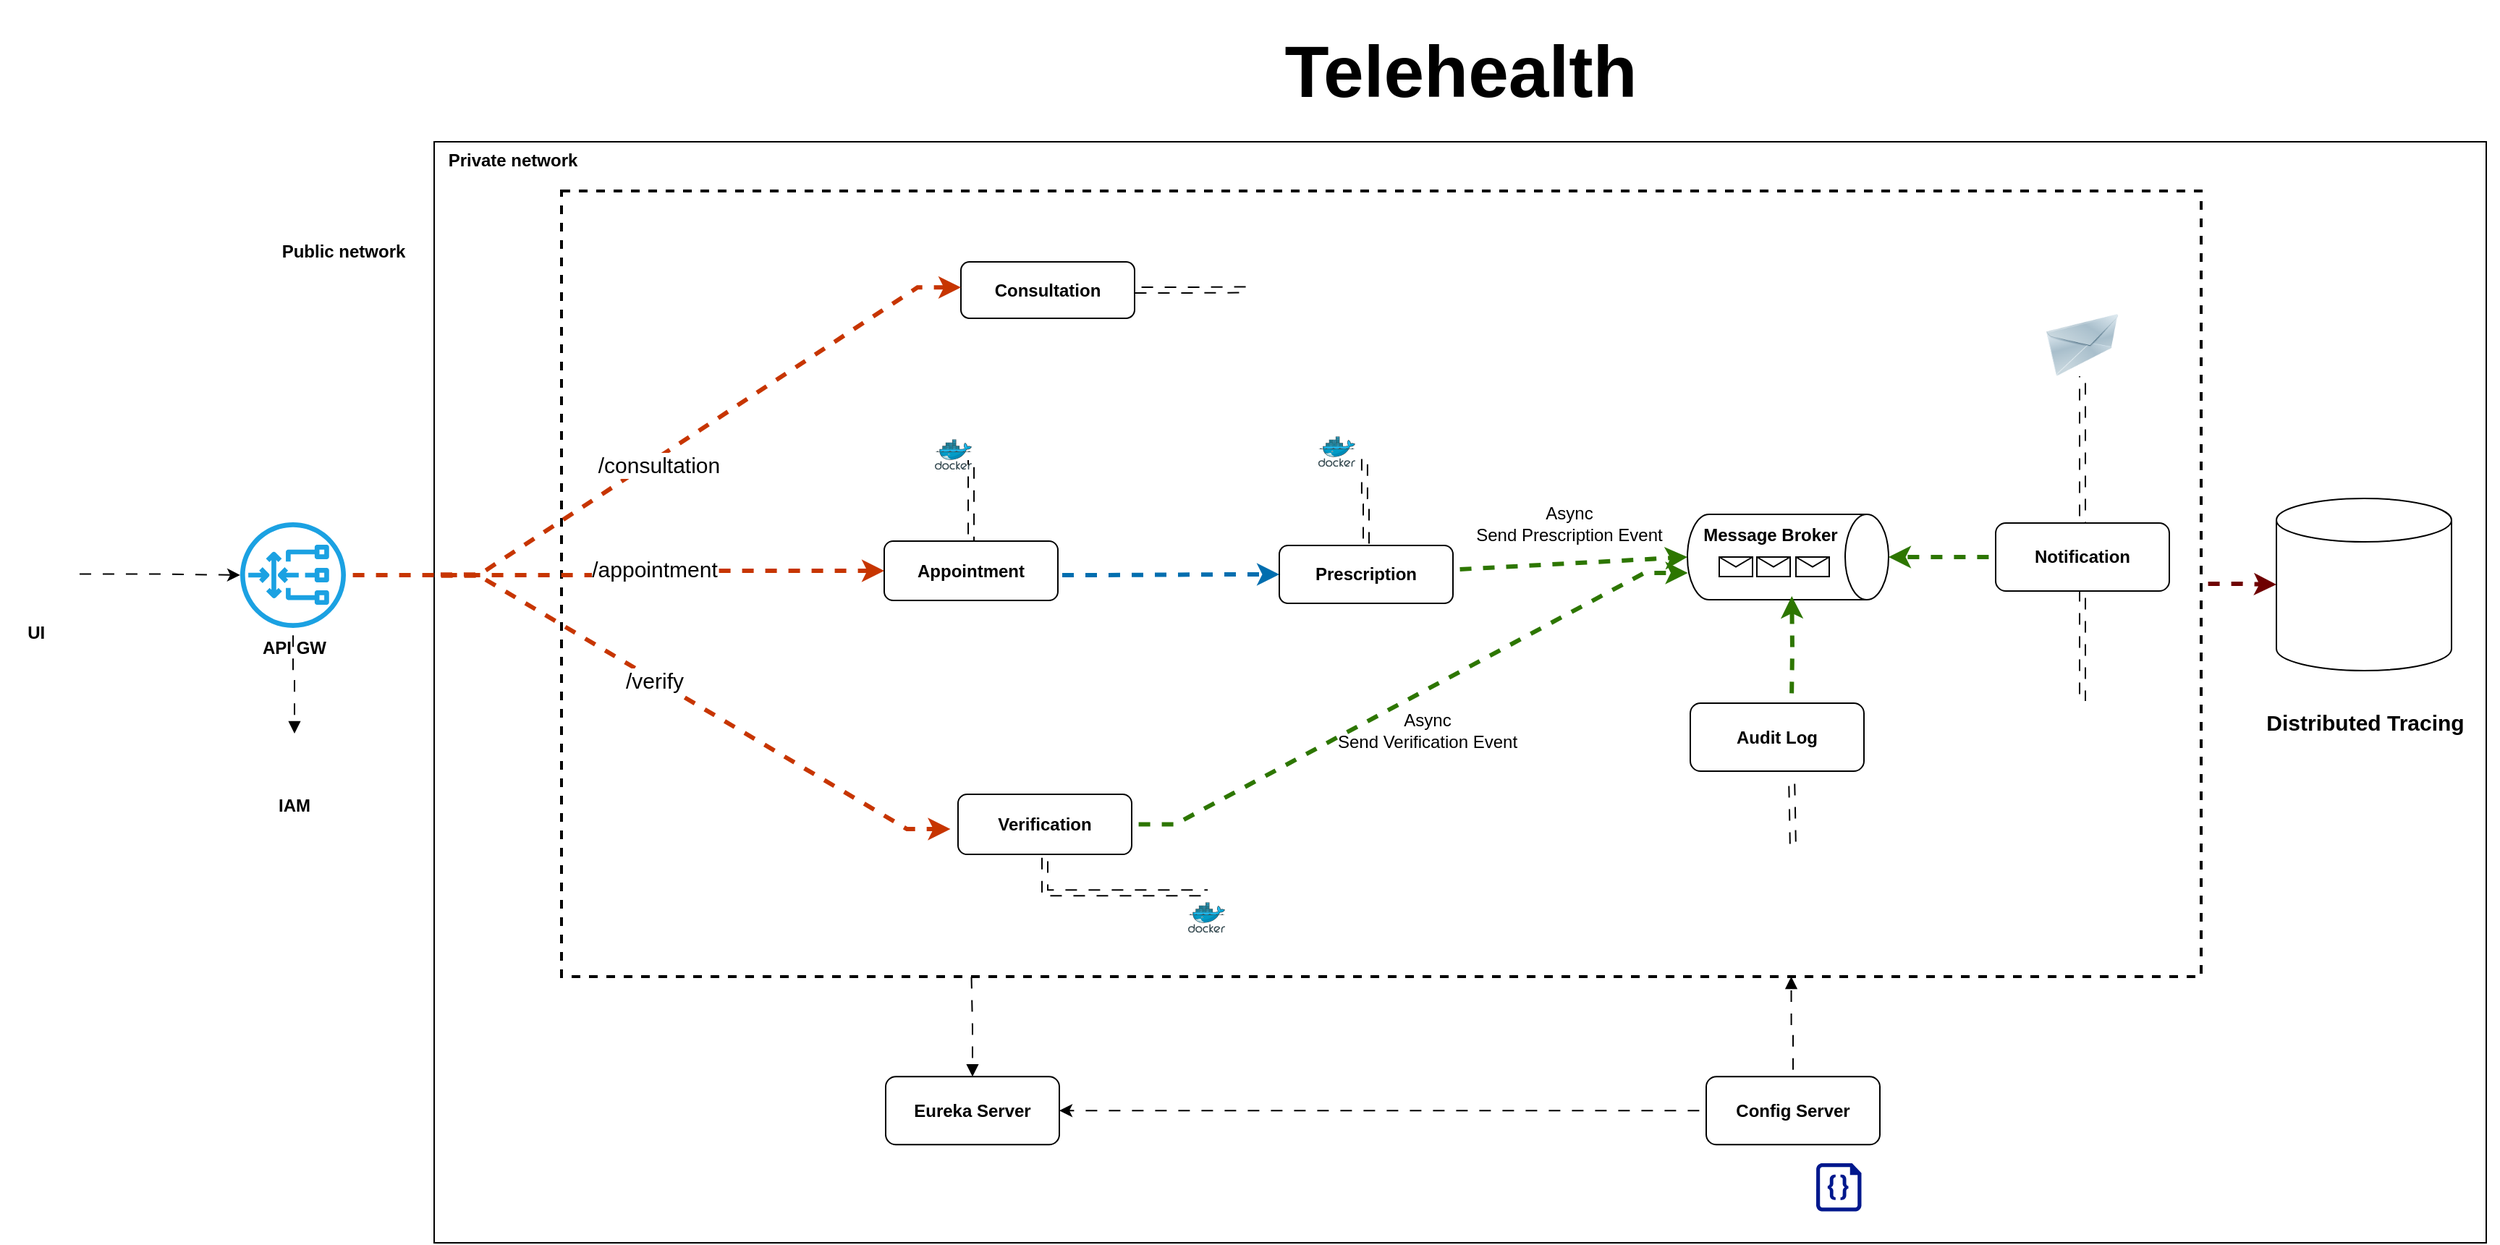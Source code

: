 <mxfile version="20.5.3" type="embed" pages="3"><diagram id="VbmSNMpitOyS2P8errUJ" name="global-architecture"><mxGraphModel dx="2120" dy="1368" grid="0" gridSize="10" guides="0" tooltips="1" connect="0" arrows="0" fold="1" page="0" pageScale="1" pageWidth="1169" pageHeight="827" math="0" shadow="0"><root><mxCell id="0"/><mxCell id="1" parent="0"/><mxCell id="xCOBlcEBNlZvq0qhSWPW-67" value="" style="rounded=0;whiteSpace=wrap;html=1;" parent="1" vertex="1"><mxGeometry x="175" y="57" width="1418" height="761" as="geometry"/></mxCell><mxCell id="xCOBlcEBNlZvq0qhSWPW-52" value="" style="shape=cylinder3;whiteSpace=wrap;html=1;boundedLbl=1;backgroundOutline=1;size=15;" parent="1" vertex="1"><mxGeometry x="1448" y="303.5" width="121" height="119" as="geometry"/></mxCell><mxCell id="O6HLDK9tNG4gK17g9pfa-21" value="" style="rounded=0;whiteSpace=wrap;html=1;sketch=0;fillColor=none;dashed=1;strokeWidth=2;" parent="1" vertex="1"><mxGeometry x="263" y="91" width="1133" height="543" as="geometry"/></mxCell><mxCell id="O6HLDK9tNG4gK17g9pfa-33" value="" style="image;html=1;image=img/lib/clip_art/networking/Email_128x128.png;sketch=0;fontSize=15;fillColor=none;" parent="1" vertex="1"><mxGeometry x="1288" y="176" width="52" height="43" as="geometry"/></mxCell><mxCell id="8Op4M2FmP5w4KHeaY0xA-4" style="edgeStyle=orthogonalEdgeStyle;rounded=0;orthogonalLoop=1;jettySize=auto;html=1;strokeWidth=3;fillColor=#fa6800;strokeColor=#C73500;flowAnimation=1;entryX=0;entryY=0.5;entryDx=0;entryDy=0;" parent="1" source="O6HLDK9tNG4gK17g9pfa-103" target="xCOBlcEBNlZvq0qhSWPW-12" edge="1"><mxGeometry relative="1" as="geometry"><mxPoint x="403" y="351" as="targetPoint"/></mxGeometry></mxCell><mxCell id="8Op4M2FmP5w4KHeaY0xA-5" value="/appointment" style="edgeLabel;html=1;align=center;verticalAlign=middle;resizable=0;points=[];fontSize=15;" parent="8Op4M2FmP5w4KHeaY0xA-4" vertex="1" connectable="0"><mxGeometry x="0.286" y="1" relative="1" as="geometry"><mxPoint x="-25" y="-1" as="offset"/></mxGeometry></mxCell><mxCell id="Sr1AToIsDmf1QCaqVxD8-1" value="" style="shape=image;verticalLabelPosition=bottom;labelBackgroundColor=default;verticalAlign=top;aspect=fixed;imageAspect=0;image=https://www.opc-router.de/wp-content/uploads/2021/03/mongodb_thumbnail.png;" parent="1" vertex="1"><mxGeometry x="1286.12" y="443.5" width="55.76" height="75" as="geometry"/></mxCell><mxCell id="8Op4M2FmP5w4KHeaY0xA-1" value="" style="shape=image;verticalLabelPosition=bottom;labelBackgroundColor=default;verticalAlign=top;aspect=fixed;imageAspect=0;image=https://avatars.githubusercontent.com/u/11860887?s=280&amp;v=4;" parent="1" vertex="1"><mxGeometry x="1477" y="345.5" width="63" height="63" as="geometry"/></mxCell><mxCell id="xCOBlcEBNlZvq0qhSWPW-14" value="" style="shape=image;verticalLabelPosition=bottom;labelBackgroundColor=default;verticalAlign=top;aspect=fixed;imageAspect=0;image=https://static-00.iconduck.com/assets.00/kafka-icon-2048x935-cvu4503l.png;imageBorder=none;perimeterSpacing=0;" parent="1" vertex="1"><mxGeometry x="1054" y="274" width="77.75" height="35.5" as="geometry"/></mxCell><mxCell id="xCOBlcEBNlZvq0qhSWPW-15" value="&lt;b&gt;Message Broker&lt;/b&gt;" style="shape=cylinder3;whiteSpace=wrap;html=1;boundedLbl=1;backgroundOutline=1;size=15;rotation=90;horizontal=0;verticalAlign=top;" parent="1" vertex="1"><mxGeometry x="1081" y="274.5" width="59" height="139" as="geometry"/></mxCell><mxCell id="xCOBlcEBNlZvq0qhSWPW-25" style="edgeStyle=entityRelationEdgeStyle;rounded=0;orthogonalLoop=1;jettySize=auto;html=1;entryX=0.686;entryY=0.998;entryDx=0;entryDy=0;entryPerimeter=0;fillColor=#60a917;strokeColor=#2D7600;strokeWidth=3;flowAnimation=1;" parent="1" source="xCOBlcEBNlZvq0qhSWPW-19" target="xCOBlcEBNlZvq0qhSWPW-15" edge="1"><mxGeometry relative="1" as="geometry"><Array as="points"><mxPoint x="925" y="534"/><mxPoint x="912" y="510"/><mxPoint x="937" y="533"/></Array></mxGeometry></mxCell><mxCell id="xCOBlcEBNlZvq0qhSWPW-28" style="edgeStyle=entityRelationEdgeStyle;rounded=0;orthogonalLoop=1;jettySize=auto;html=1;entryX=0;entryY=0.5;entryDx=0;entryDy=0;exitX=0.985;exitY=0.573;exitDx=0;exitDy=0;fillColor=#1ba1e2;strokeColor=#006EAF;strokeWidth=3;flowAnimation=1;exitPerimeter=0;" parent="1" source="xCOBlcEBNlZvq0qhSWPW-12" target="xCOBlcEBNlZvq0qhSWPW-9" edge="1"><mxGeometry relative="1" as="geometry"/></mxCell><mxCell id="xCOBlcEBNlZvq0qhSWPW-30" style="rounded=0;orthogonalLoop=1;jettySize=auto;html=1;entryX=0.5;entryY=1;entryDx=0;entryDy=0;entryPerimeter=0;fillColor=#60a917;strokeColor=#2D7600;strokeWidth=3;flowAnimation=1;" parent="1" source="xCOBlcEBNlZvq0qhSWPW-9" target="xCOBlcEBNlZvq0qhSWPW-15" edge="1"><mxGeometry relative="1" as="geometry"/></mxCell><mxCell id="xCOBlcEBNlZvq0qhSWPW-35" style="edgeStyle=orthogonalEdgeStyle;rounded=0;orthogonalLoop=1;jettySize=auto;html=1;entryX=0.5;entryY=0;entryDx=0;entryDy=0;entryPerimeter=0;fillColor=#60a917;strokeColor=#2D7600;strokeWidth=3;flowAnimation=1;" parent="1" source="xCOBlcEBNlZvq0qhSWPW-33" target="xCOBlcEBNlZvq0qhSWPW-15" edge="1"><mxGeometry relative="1" as="geometry"/></mxCell><mxCell id="O6HLDK9tNG4gK17g9pfa-22" value="" style="shape=image;verticalLabelPosition=bottom;labelBackgroundColor=default;verticalAlign=top;aspect=fixed;imageAspect=0;image=https://cdn-icons-png.flaticon.com/512/25/25231.png;" parent="1" vertex="1"><mxGeometry x="1086.76" y="765.25" width="29" height="29" as="geometry"/></mxCell><mxCell id="O6HLDK9tNG4gK17g9pfa-23" value="" style="sketch=0;aspect=fixed;pointerEvents=1;shadow=0;dashed=0;html=1;strokeColor=none;labelPosition=center;verticalLabelPosition=bottom;verticalAlign=top;align=center;fillColor=#00188D;shape=mxgraph.azure.code_file" parent="1" vertex="1"><mxGeometry x="1129.98" y="763" width="31.26" height="33.25" as="geometry"/></mxCell><mxCell id="xCOBlcEBNlZvq0qhSWPW-46" value="" style="group" parent="1" vertex="1" connectable="0"><mxGeometry x="785.94" y="224" width="50.12" height="57.649" as="geometry"/></mxCell><mxCell id="xCOBlcEBNlZvq0qhSWPW-47" value="" style="shape=image;verticalLabelPosition=bottom;labelBackgroundColor=default;verticalAlign=top;aspect=fixed;imageAspect=0;image=https://upload.wikimedia.org/wikipedia/commons/thumb/b/ba/Database-postgres.svg/1448px-Database-postgres.svg.png;container=0;" parent="xCOBlcEBNlZvq0qhSWPW-46" vertex="1"><mxGeometry x="13.997" width="36.123" height="51.041" as="geometry"/></mxCell><mxCell id="xCOBlcEBNlZvq0qhSWPW-48" value="" style="sketch=0;aspect=fixed;html=1;points=[];align=center;image;fontSize=12;image=img/lib/mscae/Docker.svg;fillColor=none;container=0;" parent="xCOBlcEBNlZvq0qhSWPW-46" vertex="1"><mxGeometry y="36.68" width="25.572" height="20.969" as="geometry"/></mxCell><mxCell id="xCOBlcEBNlZvq0qhSWPW-49" value="" style="group" parent="1" vertex="1" connectable="0"><mxGeometry x="521" y="226" width="50.12" height="57.649" as="geometry"/></mxCell><mxCell id="xCOBlcEBNlZvq0qhSWPW-50" value="" style="shape=image;verticalLabelPosition=bottom;labelBackgroundColor=default;verticalAlign=top;aspect=fixed;imageAspect=0;image=https://upload.wikimedia.org/wikipedia/commons/thumb/b/ba/Database-postgres.svg/1448px-Database-postgres.svg.png;container=0;" parent="xCOBlcEBNlZvq0qhSWPW-49" vertex="1"><mxGeometry x="15.997" width="36.123" height="51.041" as="geometry"/></mxCell><mxCell id="xCOBlcEBNlZvq0qhSWPW-51" value="" style="sketch=0;aspect=fixed;html=1;points=[];align=center;image;fontSize=12;image=img/lib/mscae/Docker.svg;fillColor=none;container=0;" parent="xCOBlcEBNlZvq0qhSWPW-49" vertex="1"><mxGeometry y="36.68" width="25.572" height="20.969" as="geometry"/></mxCell><mxCell id="xCOBlcEBNlZvq0qhSWPW-53" style="edgeStyle=orthogonalEdgeStyle;rounded=0;orthogonalLoop=1;jettySize=auto;html=1;shape=link;flowAnimation=1;" parent="1" source="xCOBlcEBNlZvq0qhSWPW-1" edge="1"><mxGeometry relative="1" as="geometry"><mxPoint x="735.997" y="159.24" as="targetPoint"/></mxGeometry></mxCell><mxCell id="xCOBlcEBNlZvq0qhSWPW-54" style="edgeStyle=orthogonalEdgeStyle;rounded=0;orthogonalLoop=1;jettySize=auto;html=1;shape=link;flowAnimation=1;" parent="1" source="xCOBlcEBNlZvq0qhSWPW-9" target="xCOBlcEBNlZvq0qhSWPW-47" edge="1"><mxGeometry relative="1" as="geometry"/></mxCell><mxCell id="xCOBlcEBNlZvq0qhSWPW-55" value="" style="group" parent="1" vertex="1" connectable="0"><mxGeometry x="696" y="546" width="50.12" height="57.649" as="geometry"/></mxCell><mxCell id="xCOBlcEBNlZvq0qhSWPW-56" value="" style="shape=image;verticalLabelPosition=bottom;labelBackgroundColor=default;verticalAlign=top;aspect=fixed;imageAspect=0;image=https://upload.wikimedia.org/wikipedia/commons/thumb/b/ba/Database-postgres.svg/1448px-Database-postgres.svg.png;container=0;" parent="xCOBlcEBNlZvq0qhSWPW-55" vertex="1"><mxGeometry x="13.997" width="36.123" height="51.041" as="geometry"/></mxCell><mxCell id="xCOBlcEBNlZvq0qhSWPW-57" value="" style="sketch=0;aspect=fixed;html=1;points=[];align=center;image;fontSize=12;image=img/lib/mscae/Docker.svg;fillColor=none;container=0;" parent="xCOBlcEBNlZvq0qhSWPW-55" vertex="1"><mxGeometry y="36.68" width="25.572" height="20.969" as="geometry"/></mxCell><mxCell id="xCOBlcEBNlZvq0qhSWPW-58" style="edgeStyle=orthogonalEdgeStyle;rounded=0;orthogonalLoop=1;jettySize=auto;html=1;exitX=0.5;exitY=1;exitDx=0;exitDy=0;shape=link;flowAnimation=1;entryX=-0.013;entryY=0.589;entryDx=0;entryDy=0;entryPerimeter=0;" parent="1" source="xCOBlcEBNlZvq0qhSWPW-19" target="xCOBlcEBNlZvq0qhSWPW-56" edge="1"><mxGeometry relative="1" as="geometry"><mxPoint x="557" y="594" as="targetPoint"/></mxGeometry></mxCell><mxCell id="xCOBlcEBNlZvq0qhSWPW-59" style="edgeStyle=orthogonalEdgeStyle;rounded=0;orthogonalLoop=1;jettySize=auto;html=1;entryX=0.25;entryY=1;entryDx=0;entryDy=0;shape=link;flowAnimation=1;" parent="1" source="xCOBlcEBNlZvq0qhSWPW-12" target="xCOBlcEBNlZvq0qhSWPW-50" edge="1"><mxGeometry relative="1" as="geometry"/></mxCell><mxCell id="xCOBlcEBNlZvq0qhSWPW-60" style="edgeStyle=orthogonalEdgeStyle;rounded=0;orthogonalLoop=1;jettySize=auto;html=1;entryX=0.5;entryY=1;entryDx=0;entryDy=0;shape=link;flowAnimation=1;" parent="1" source="xCOBlcEBNlZvq0qhSWPW-33" target="O6HLDK9tNG4gK17g9pfa-33" edge="1"><mxGeometry relative="1" as="geometry"/></mxCell><mxCell id="xCOBlcEBNlZvq0qhSWPW-61" style="edgeStyle=orthogonalEdgeStyle;rounded=0;orthogonalLoop=1;jettySize=auto;html=1;entryX=0;entryY=0.5;entryDx=0;entryDy=0;entryPerimeter=0;strokeWidth=3;fillColor=#a20025;strokeColor=#6F0000;flowAnimation=1;" parent="1" source="O6HLDK9tNG4gK17g9pfa-21" target="xCOBlcEBNlZvq0qhSWPW-52" edge="1"><mxGeometry relative="1" as="geometry"/></mxCell><mxCell id="xCOBlcEBNlZvq0qhSWPW-62" value="Distributed Tracing" style="text;html=1;align=center;verticalAlign=middle;resizable=0;points=[];autosize=1;strokeColor=none;fillColor=none;fontStyle=1;fontSize=15;" parent="1" vertex="1"><mxGeometry x="1431" y="443" width="155" height="30" as="geometry"/></mxCell><mxCell id="O6HLDK9tNG4gK17g9pfa-103" value="&lt;b&gt;API GW&lt;/b&gt;" style="sketch=0;outlineConnect=0;dashed=0;verticalLabelPosition=bottom;verticalAlign=top;align=center;html=1;fontSize=12;fontStyle=0;aspect=fixed;pointerEvents=1;shape=mxgraph.aws4.gateway_load_balancer;labelBackgroundColor=none;labelBorderColor=none;fillColor=#1ba1e2;strokeColor=default;" parent="1" vertex="1"><mxGeometry x="41" y="320" width="73" height="73" as="geometry"/></mxCell><mxCell id="xCOBlcEBNlZvq0qhSWPW-64" style="edgeStyle=orthogonalEdgeStyle;rounded=0;orthogonalLoop=1;jettySize=auto;html=1;entryX=0.5;entryY=0;entryDx=0;entryDy=0;shape=link;flowAnimation=1;" parent="1" source="xCOBlcEBNlZvq0qhSWPW-33" target="Sr1AToIsDmf1QCaqVxD8-1" edge="1"><mxGeometry relative="1" as="geometry"/></mxCell><mxCell id="xCOBlcEBNlZvq0qhSWPW-65" value="Async&lt;br&gt;Send Verification Event" style="text;html=1;align=center;verticalAlign=middle;resizable=0;points=[];autosize=1;strokeColor=none;fillColor=none;" parent="1" vertex="1"><mxGeometry x="789.94" y="443.5" width="142" height="41" as="geometry"/></mxCell><mxCell id="xCOBlcEBNlZvq0qhSWPW-66" value="Async&lt;br&gt;Send Prescription Event" style="text;html=1;align=center;verticalAlign=middle;resizable=0;points=[];autosize=1;strokeColor=none;fillColor=none;" parent="1" vertex="1"><mxGeometry x="885" y="300" width="147" height="41" as="geometry"/></mxCell><mxCell id="xCOBlcEBNlZvq0qhSWPW-68" value="Public network" style="text;html=1;align=center;verticalAlign=middle;resizable=0;points=[];autosize=1;strokeColor=none;fillColor=none;fontStyle=1" parent="1" vertex="1"><mxGeometry x="60" y="120" width="103" height="26" as="geometry"/></mxCell><mxCell id="xCOBlcEBNlZvq0qhSWPW-69" value="Private network" style="text;html=1;align=center;verticalAlign=middle;resizable=0;points=[];autosize=1;strokeColor=none;fillColor=none;fontStyle=1" parent="1" vertex="1"><mxGeometry x="175" y="57" width="107" height="26" as="geometry"/></mxCell><mxCell id="xCOBlcEBNlZvq0qhSWPW-70" style="edgeStyle=orthogonalEdgeStyle;rounded=0;orthogonalLoop=1;jettySize=auto;html=1;entryX=0.75;entryY=1;entryDx=0;entryDy=0;flowAnimation=1;startArrow=none;startFill=0;endArrow=block;endFill=1;" parent="1" source="xCOBlcEBNlZvq0qhSWPW-37" target="O6HLDK9tNG4gK17g9pfa-21" edge="1"><mxGeometry relative="1" as="geometry"/></mxCell><mxCell id="xCOBlcEBNlZvq0qhSWPW-71" style="edgeStyle=orthogonalEdgeStyle;rounded=0;orthogonalLoop=1;jettySize=auto;html=1;entryX=0.25;entryY=1;entryDx=0;entryDy=0;flowAnimation=1;startArrow=block;startFill=1;endArrow=none;endFill=0;" parent="1" source="xCOBlcEBNlZvq0qhSWPW-40" target="O6HLDK9tNG4gK17g9pfa-21" edge="1"><mxGeometry relative="1" as="geometry"/></mxCell><mxCell id="rKu08YaNow4kpiejSnou-1" value="" style="shape=message;html=1;html=1;outlineConnect=0;labelPosition=center;verticalLabelPosition=bottom;align=center;verticalAlign=top;container=0;" parent="1" vertex="1"><mxGeometry x="1063" y="344" width="23" height="13.5" as="geometry"/></mxCell><mxCell id="rKu08YaNow4kpiejSnou-2" value="" style="shape=message;html=1;html=1;outlineConnect=0;labelPosition=center;verticalLabelPosition=bottom;align=center;verticalAlign=top;container=0;" parent="1" vertex="1"><mxGeometry x="1089" y="344" width="23" height="13.5" as="geometry"/></mxCell><mxCell id="rKu08YaNow4kpiejSnou-3" value="" style="shape=message;html=1;html=1;outlineConnect=0;labelPosition=center;verticalLabelPosition=bottom;align=center;verticalAlign=top;container=0;" parent="1" vertex="1"><mxGeometry x="1116" y="344" width="23" height="13.5" as="geometry"/></mxCell><mxCell id="rKu08YaNow4kpiejSnou-4" style="edgeStyle=orthogonalEdgeStyle;rounded=0;orthogonalLoop=1;jettySize=auto;html=1;flowAnimation=1;" parent="1" source="xCOBlcEBNlZvq0qhSWPW-37" target="xCOBlcEBNlZvq0qhSWPW-40" edge="1"><mxGeometry relative="1" as="geometry"/></mxCell><mxCell id="rKu08YaNow4kpiejSnou-6" style="edgeStyle=orthogonalEdgeStyle;rounded=0;orthogonalLoop=1;jettySize=auto;html=1;flowAnimation=1;" parent="1" source="rKu08YaNow4kpiejSnou-5" target="O6HLDK9tNG4gK17g9pfa-103" edge="1"><mxGeometry relative="1" as="geometry"/></mxCell><mxCell id="rKu08YaNow4kpiejSnou-5" value="UI" style="shape=image;verticalLabelPosition=bottom;labelBackgroundColor=default;verticalAlign=top;aspect=fixed;imageAspect=0;image=https://upload.wikimedia.org/wikipedia/commons/thumb/c/cf/Angular_full_color_logo.svg/800px-Angular_full_color_logo.svg.png;clipPath=inset(11.67% 12.33% 7.67% 12%);fontStyle=1" parent="1" vertex="1"><mxGeometry x="-125" y="329" width="50.18" height="53.5" as="geometry"/></mxCell><mxCell id="vR1Pq6dqCtEIYChafSH1-1" value="" style="shape=image;verticalLabelPosition=bottom;labelBackgroundColor=default;verticalAlign=top;aspect=fixed;imageAspect=0;image=https://www.opc-router.de/wp-content/uploads/2021/03/mongodb_thumbnail.png;" parent="1" vertex="1"><mxGeometry x="730.18" y="128" width="55.76" height="75" as="geometry"/></mxCell><mxCell id="vbnjpDnbafTEZDlO4RGQ-1" value="Telehealth" style="text;html=1;strokeColor=none;fillColor=none;align=center;verticalAlign=middle;whiteSpace=wrap;rounded=0;fontSize=50;fontStyle=1" parent="1" vertex="1"><mxGeometry x="166.5" y="-41" width="1435" height="98" as="geometry"/></mxCell><mxCell id="xCOBlcEBNlZvq0qhSWPW-1" value="&lt;b&gt;Consultation&lt;/b&gt;" style="rounded=1;whiteSpace=wrap;html=1;" parent="1" vertex="1"><mxGeometry x="539" y="140" width="120" height="39" as="geometry"/></mxCell><mxCell id="xCOBlcEBNlZvq0qhSWPW-2" value="" style="shape=image;verticalLabelPosition=bottom;labelBackgroundColor=default;verticalAlign=top;aspect=fixed;imageAspect=0;image=https://images.ctfassets.net/gt6dp23g0g38/5DqlQtFKecFlkqQ8YGDT2p/aa945b648f44dd872e9a1b89f7d203ef/springboot.png;" parent="1" vertex="1"><mxGeometry x="543" y="142.6" width="19.539" height="17.55" as="geometry"/></mxCell><mxCell id="xCOBlcEBNlZvq0qhSWPW-12" value="&lt;b&gt;Appointment&lt;/b&gt;" style="rounded=1;whiteSpace=wrap;html=1;" parent="1" vertex="1"><mxGeometry x="486" y="333" width="120" height="41" as="geometry"/></mxCell><mxCell id="xCOBlcEBNlZvq0qhSWPW-13" value="" style="shape=image;verticalLabelPosition=bottom;labelBackgroundColor=default;verticalAlign=top;aspect=fixed;imageAspect=0;image=https://images.ctfassets.net/gt6dp23g0g38/5DqlQtFKecFlkqQ8YGDT2p/aa945b648f44dd872e9a1b89f7d203ef/springboot.png;" parent="1" vertex="1"><mxGeometry x="487" y="333.233" width="20.541" height="18.45" as="geometry"/></mxCell><mxCell id="xCOBlcEBNlZvq0qhSWPW-9" value="&lt;b&gt;Prescription&lt;/b&gt;" style="rounded=1;whiteSpace=wrap;html=1;" parent="1" vertex="1"><mxGeometry x="759" y="336" width="120" height="40" as="geometry"/></mxCell><mxCell id="xCOBlcEBNlZvq0qhSWPW-10" value="" style="shape=image;verticalLabelPosition=bottom;labelBackgroundColor=default;verticalAlign=top;aspect=fixed;imageAspect=0;image=https://images.ctfassets.net/gt6dp23g0g38/5DqlQtFKecFlkqQ8YGDT2p/aa945b648f44dd872e9a1b89f7d203ef/springboot.png;" parent="1" vertex="1"><mxGeometry x="762" y="326.667" width="20.04" height="18.0" as="geometry"/></mxCell><mxCell id="xCOBlcEBNlZvq0qhSWPW-19" value="&lt;b&gt;Verification&lt;/b&gt;" style="rounded=1;whiteSpace=wrap;html=1;" parent="1" vertex="1"><mxGeometry x="537" y="508" width="120" height="41.5" as="geometry"/></mxCell><mxCell id="xCOBlcEBNlZvq0qhSWPW-20" value="" style="shape=image;verticalLabelPosition=bottom;labelBackgroundColor=default;verticalAlign=top;aspect=fixed;imageAspect=0;image=https://images.ctfassets.net/gt6dp23g0g38/5DqlQtFKecFlkqQ8YGDT2p/aa945b648f44dd872e9a1b89f7d203ef/springboot.png;" parent="1" vertex="1"><mxGeometry x="541" y="510.767" width="20.791" height="18.675" as="geometry"/></mxCell><mxCell id="xCOBlcEBNlZvq0qhSWPW-33" value="&lt;b&gt;Notification&lt;/b&gt;" style="rounded=1;whiteSpace=wrap;html=1;" parent="1" vertex="1"><mxGeometry x="1254" y="320.5" width="120" height="47" as="geometry"/></mxCell><mxCell id="xCOBlcEBNlZvq0qhSWPW-34" value="" style="shape=image;verticalLabelPosition=bottom;labelBackgroundColor=default;verticalAlign=top;aspect=fixed;imageAspect=0;image=https://images.ctfassets.net/gt6dp23g0g38/5DqlQtFKecFlkqQ8YGDT2p/aa945b648f44dd872e9a1b89f7d203ef/springboot.png;" parent="1" vertex="1"><mxGeometry x="1258" y="323.633" width="23.547" height="21.15" as="geometry"/></mxCell><mxCell id="xCOBlcEBNlZvq0qhSWPW-40" value="&lt;b&gt;Eureka Server&lt;/b&gt;" style="rounded=1;whiteSpace=wrap;html=1;" parent="1" vertex="1"><mxGeometry x="487" y="703.13" width="120" height="47" as="geometry"/></mxCell><mxCell id="xCOBlcEBNlZvq0qhSWPW-41" value="" style="shape=image;verticalLabelPosition=bottom;labelBackgroundColor=default;verticalAlign=top;aspect=fixed;imageAspect=0;image=https://images.ctfassets.net/gt6dp23g0g38/5DqlQtFKecFlkqQ8YGDT2p/aa945b648f44dd872e9a1b89f7d203ef/springboot.png;" parent="1" vertex="1"><mxGeometry x="491" y="706.263" width="23.547" height="21.15" as="geometry"/></mxCell><mxCell id="xCOBlcEBNlZvq0qhSWPW-37" value="&lt;b&gt;Config Server&lt;/b&gt;" style="rounded=1;whiteSpace=wrap;html=1;" parent="1" vertex="1"><mxGeometry x="1054" y="703.13" width="120" height="47" as="geometry"/></mxCell><mxCell id="xCOBlcEBNlZvq0qhSWPW-38" value="" style="shape=image;verticalLabelPosition=bottom;labelBackgroundColor=default;verticalAlign=top;aspect=fixed;imageAspect=0;image=https://images.ctfassets.net/gt6dp23g0g38/5DqlQtFKecFlkqQ8YGDT2p/aa945b648f44dd872e9a1b89f7d203ef/springboot.png;" parent="1" vertex="1"><mxGeometry x="1058" y="706.263" width="23.547" height="21.15" as="geometry"/></mxCell><mxCell id="LL5ztPHHVFaFlGENTuO--1" value="&lt;b&gt;Audit Log&lt;/b&gt;" style="rounded=1;whiteSpace=wrap;html=1;" parent="1" vertex="1"><mxGeometry x="1043" y="445" width="120" height="47" as="geometry"/></mxCell><mxCell id="LL5ztPHHVFaFlGENTuO--2" value="" style="shape=image;verticalLabelPosition=bottom;labelBackgroundColor=default;verticalAlign=top;aspect=fixed;imageAspect=0;image=https://images.ctfassets.net/gt6dp23g0g38/5DqlQtFKecFlkqQ8YGDT2p/aa945b648f44dd872e9a1b89f7d203ef/springboot.png;" parent="1" vertex="1"><mxGeometry x="1047" y="448.003" width="23.547" height="21.15" as="geometry"/></mxCell><mxCell id="LL5ztPHHVFaFlGENTuO--5" style="edgeStyle=orthogonalEdgeStyle;rounded=0;orthogonalLoop=1;jettySize=auto;html=1;entryX=0.958;entryY=0.481;entryDx=0;entryDy=0;entryPerimeter=0;fillColor=#60a917;strokeColor=#2D7600;strokeWidth=3;flowAnimation=1;" parent="1" target="xCOBlcEBNlZvq0qhSWPW-15" edge="1"><mxGeometry relative="1" as="geometry"><mxPoint x="1113" y="443" as="sourcePoint"/><mxPoint x="1109" y="417" as="targetPoint"/></mxGeometry></mxCell><mxCell id="LL5ztPHHVFaFlGENTuO--6" style="edgeStyle=orthogonalEdgeStyle;rounded=0;orthogonalLoop=1;jettySize=auto;html=1;entryX=0.502;entryY=0.107;entryDx=0;entryDy=0;shape=link;flowAnimation=1;entryPerimeter=0;" parent="1" target="LL5ztPHHVFaFlGENTuO--7" edge="1"><mxGeometry relative="1" as="geometry"><mxPoint x="1113" y="496" as="sourcePoint"/><mxPoint x="1113" y="573" as="targetPoint"/></mxGeometry></mxCell><mxCell id="LL5ztPHHVFaFlGENTuO--7" value="" style="shape=image;verticalLabelPosition=bottom;labelBackgroundColor=default;verticalAlign=top;aspect=fixed;imageAspect=0;image=https://www.opc-router.de/wp-content/uploads/2021/03/mongodb_thumbnail.png;" parent="1" vertex="1"><mxGeometry x="1086" y="539" width="55.76" height="75" as="geometry"/></mxCell><mxCell id="LL5ztPHHVFaFlGENTuO--11" value="IAM" style="shape=image;verticalLabelPosition=bottom;labelBackgroundColor=default;verticalAlign=top;aspect=fixed;imageAspect=0;image=https://blog.desdelinux.net/wp-content/uploads/2019/08/KeyCloak-1.png;fontStyle=1" parent="1" vertex="1"><mxGeometry x="16" y="466" width="125.03" height="36" as="geometry"/></mxCell><mxCell id="LL5ztPHHVFaFlGENTuO--12" style="edgeStyle=entityRelationEdgeStyle;rounded=0;orthogonalLoop=1;jettySize=auto;html=1;strokeWidth=3;fillColor=#fa6800;strokeColor=#C73500;flowAnimation=1;entryX=0.006;entryY=0.602;entryDx=0;entryDy=0;entryPerimeter=0;exitX=0.004;exitY=0.404;exitDx=0;exitDy=0;exitPerimeter=0;" parent="1" edge="1"><mxGeometry relative="1" as="geometry"><mxPoint x="531.72" y="531.983" as="targetPoint"/><mxPoint x="174.672" y="356.172" as="sourcePoint"/></mxGeometry></mxCell><mxCell id="LL5ztPHHVFaFlGENTuO--13" value="/verify" style="edgeLabel;html=1;align=center;verticalAlign=middle;resizable=0;points=[];fontSize=15;" parent="LL5ztPHHVFaFlGENTuO--12" vertex="1" connectable="0"><mxGeometry x="0.286" y="1" relative="1" as="geometry"><mxPoint x="-77" y="-44" as="offset"/></mxGeometry></mxCell><mxCell id="LL5ztPHHVFaFlGENTuO--15" style="edgeStyle=entityRelationEdgeStyle;rounded=0;orthogonalLoop=1;jettySize=auto;html=1;strokeWidth=3;fillColor=#fa6800;strokeColor=#C73500;flowAnimation=1;entryX=0;entryY=0.607;entryDx=0;entryDy=0;entryPerimeter=0;exitX=0;exitY=0.402;exitDx=0;exitDy=0;exitPerimeter=0;" parent="1" edge="1"><mxGeometry relative="1" as="geometry"><mxPoint x="539" y="157.673" as="targetPoint"/><mxPoint x="175" y="356.922" as="sourcePoint"/></mxGeometry></mxCell><mxCell id="LL5ztPHHVFaFlGENTuO--18" value="/consultation" style="edgeLabel;html=1;align=center;verticalAlign=middle;resizable=0;points=[];fontSize=15;" parent="1" vertex="1" connectable="0"><mxGeometry x="329.997" y="280.0" as="geometry"/></mxCell><mxCell id="LL5ztPHHVFaFlGENTuO--19" style="edgeStyle=orthogonalEdgeStyle;rounded=0;orthogonalLoop=1;jettySize=auto;html=1;flowAnimation=1;startArrow=block;startFill=1;endArrow=none;endFill=0;" parent="1" source="LL5ztPHHVFaFlGENTuO--11" target="O6HLDK9tNG4gK17g9pfa-103" edge="1"><mxGeometry relative="1" as="geometry"><mxPoint x="81" y="464" as="sourcePoint"/><mxPoint x="80" y="395" as="targetPoint"/></mxGeometry></mxCell></root></mxGraphModel></diagram><diagram name="domain-class-diagram" id="mql5I4AHV_EOIbO-FXmZ"><mxGraphModel dx="3093" dy="2091" grid="0" gridSize="10" guides="0" tooltips="1" connect="0" arrows="0" fold="1" page="0" pageScale="1" pageWidth="1169" pageHeight="827" math="0" shadow="0"><root><mxCell id="QaSKw-nrApPyZHBpUXGP-0"/><mxCell id="QaSKw-nrApPyZHBpUXGP-1" parent="QaSKw-nrApPyZHBpUXGP-0"/><mxCell id="tCyhS_AfBA6SBSUrJkXq-3" value="&lt;b&gt;Verification Domain&lt;/b&gt;" style="rounded=0;whiteSpace=wrap;html=1;fillColor=none;strokeColor=#d79b00;strokeWidth=3;verticalAlign=top;" parent="QaSKw-nrApPyZHBpUXGP-1" vertex="1"><mxGeometry x="-240" y="98" width="200" height="259" as="geometry"/></mxCell><mxCell id="tCyhS_AfBA6SBSUrJkXq-2" value="&lt;b&gt;Medical Record Domain&lt;/b&gt;" style="rounded=0;whiteSpace=wrap;html=1;strokeWidth=3;verticalAlign=top;strokeColor=#FFD966;fillColor=none;" parent="QaSKw-nrApPyZHBpUXGP-1" vertex="1"><mxGeometry x="104" y="-602" width="493" height="249" as="geometry"/></mxCell><mxCell id="tCyhS_AfBA6SBSUrJkXq-1" value="&lt;b&gt;Prescription Domain&lt;/b&gt;" style="rounded=0;whiteSpace=wrap;html=1;fillColor=none;strokeColor=#6c8ebf;strokeWidth=3;verticalAlign=top;" parent="QaSKw-nrApPyZHBpUXGP-1" vertex="1"><mxGeometry x="87" y="41" width="487" height="370" as="geometry"/></mxCell><mxCell id="tCyhS_AfBA6SBSUrJkXq-0" value="&lt;b&gt;User Domain&lt;/b&gt;" style="rounded=0;whiteSpace=wrap;html=1;fillColor=none;strokeColor=#82b366;strokeWidth=3;verticalAlign=top;" parent="QaSKw-nrApPyZHBpUXGP-1" vertex="1"><mxGeometry x="-254" y="-265" width="258" height="200" as="geometry"/></mxCell><mxCell id="QaSKw-nrApPyZHBpUXGP-3" value="users" style="swimlane;fontStyle=0;childLayout=stackLayout;horizontal=1;startSize=26;fillColor=#d5e8d4;horizontalStack=0;resizeParent=1;resizeParentMax=0;resizeLast=0;collapsible=1;marginBottom=0;whiteSpace=wrap;html=1;strokeColor=#82b366;" parent="QaSKw-nrApPyZHBpUXGP-1" vertex="1"><mxGeometry x="-188" y="-225" width="140" height="130" as="geometry"/></mxCell><mxCell id="QaSKw-nrApPyZHBpUXGP-4" value="id" style="text;strokeColor=none;fillColor=none;align=left;verticalAlign=top;spacingLeft=4;spacingRight=4;overflow=hidden;rotatable=0;points=[[0,0.5],[1,0.5]];portConstraint=eastwest;whiteSpace=wrap;html=1;" parent="QaSKw-nrApPyZHBpUXGP-3" vertex="1"><mxGeometry y="26" width="140" height="26" as="geometry"/></mxCell><mxCell id="QaSKw-nrApPyZHBpUXGP-5" value="firstname" style="text;strokeColor=none;fillColor=none;align=left;verticalAlign=top;spacingLeft=4;spacingRight=4;overflow=hidden;rotatable=0;points=[[0,0.5],[1,0.5]];portConstraint=eastwest;whiteSpace=wrap;html=1;" parent="QaSKw-nrApPyZHBpUXGP-3" vertex="1"><mxGeometry y="52" width="140" height="26" as="geometry"/></mxCell><mxCell id="QaSKw-nrApPyZHBpUXGP-6" value="lastname" style="text;strokeColor=none;fillColor=none;align=left;verticalAlign=top;spacingLeft=4;spacingRight=4;overflow=hidden;rotatable=0;points=[[0,0.5],[1,0.5]];portConstraint=eastwest;whiteSpace=wrap;html=1;" parent="QaSKw-nrApPyZHBpUXGP-3" vertex="1"><mxGeometry y="78" width="140" height="26" as="geometry"/></mxCell><mxCell id="QaSKw-nrApPyZHBpUXGP-7" value="email" style="text;strokeColor=none;fillColor=none;align=left;verticalAlign=top;spacingLeft=4;spacingRight=4;overflow=hidden;rotatable=0;points=[[0,0.5],[1,0.5]];portConstraint=eastwest;whiteSpace=wrap;html=1;" parent="QaSKw-nrApPyZHBpUXGP-3" vertex="1"><mxGeometry y="104" width="140" height="26" as="geometry"/></mxCell><mxCell id="QaSKw-nrApPyZHBpUXGP-9" value="prescriptions" style="swimlane;fontStyle=0;childLayout=stackLayout;horizontal=1;startSize=26;fillColor=#dae8fc;horizontalStack=0;resizeParent=1;resizeParentMax=0;resizeLast=0;collapsible=1;marginBottom=0;whiteSpace=wrap;html=1;strokeColor=#6c8ebf;" parent="QaSKw-nrApPyZHBpUXGP-1" vertex="1"><mxGeometry x="143" y="86" width="140" height="286" as="geometry"/></mxCell><mxCell id="QaSKw-nrApPyZHBpUXGP-10" value="id" style="text;strokeColor=none;fillColor=none;align=left;verticalAlign=top;spacingLeft=4;spacingRight=4;overflow=hidden;rotatable=0;points=[[0,0.5],[1,0.5]];portConstraint=eastwest;whiteSpace=wrap;html=1;" parent="QaSKw-nrApPyZHBpUXGP-9" vertex="1"><mxGeometry y="26" width="140" height="26" as="geometry"/></mxCell><mxCell id="QaSKw-nrApPyZHBpUXGP-11" value="patient_id" style="text;strokeColor=none;fillColor=none;align=left;verticalAlign=top;spacingLeft=4;spacingRight=4;overflow=hidden;rotatable=0;points=[[0,0.5],[1,0.5]];portConstraint=eastwest;whiteSpace=wrap;html=1;" parent="QaSKw-nrApPyZHBpUXGP-9" vertex="1"><mxGeometry y="52" width="140" height="26" as="geometry"/></mxCell><mxCell id="QaSKw-nrApPyZHBpUXGP-12" value="doctor_id" style="text;strokeColor=none;fillColor=none;align=left;verticalAlign=top;spacingLeft=4;spacingRight=4;overflow=hidden;rotatable=0;points=[[0,0.5],[1,0.5]];portConstraint=eastwest;whiteSpace=wrap;html=1;" parent="QaSKw-nrApPyZHBpUXGP-9" vertex="1"><mxGeometry y="78" width="140" height="26" as="geometry"/></mxCell><mxCell id="h3fBJOJ2KIc365sz1eqg-26" value="consultation_id" style="text;strokeColor=none;fillColor=none;align=left;verticalAlign=top;spacingLeft=4;spacingRight=4;overflow=hidden;rotatable=0;points=[[0,0.5],[1,0.5]];portConstraint=eastwest;whiteSpace=wrap;html=1;" parent="QaSKw-nrApPyZHBpUXGP-9" vertex="1"><mxGeometry y="104" width="140" height="26" as="geometry"/></mxCell><mxCell id="h3fBJOJ2KIc365sz1eqg-27" value="issued_at" style="text;strokeColor=none;fillColor=none;align=left;verticalAlign=top;spacingLeft=4;spacingRight=4;overflow=hidden;rotatable=0;points=[[0,0.5],[1,0.5]];portConstraint=eastwest;whiteSpace=wrap;html=1;" parent="QaSKw-nrApPyZHBpUXGP-9" vertex="1"><mxGeometry y="130" width="140" height="26" as="geometry"/></mxCell><mxCell id="h3fBJOJ2KIc365sz1eqg-28" value="expires_at" style="text;strokeColor=none;fillColor=none;align=left;verticalAlign=top;spacingLeft=4;spacingRight=4;overflow=hidden;rotatable=0;points=[[0,0.5],[1,0.5]];portConstraint=eastwest;whiteSpace=wrap;html=1;" parent="QaSKw-nrApPyZHBpUXGP-9" vertex="1"><mxGeometry y="156" width="140" height="26" as="geometry"/></mxCell><mxCell id="h3fBJOJ2KIc365sz1eqg-29" value="qr_code" style="text;strokeColor=none;fillColor=none;align=left;verticalAlign=top;spacingLeft=4;spacingRight=4;overflow=hidden;rotatable=0;points=[[0,0.5],[1,0.5]];portConstraint=eastwest;whiteSpace=wrap;html=1;" parent="QaSKw-nrApPyZHBpUXGP-9" vertex="1"><mxGeometry y="182" width="140" height="26" as="geometry"/></mxCell><mxCell id="h3fBJOJ2KIc365sz1eqg-30" value="signature" style="text;strokeColor=none;fillColor=none;align=left;verticalAlign=top;spacingLeft=4;spacingRight=4;overflow=hidden;rotatable=0;points=[[0,0.5],[1,0.5]];portConstraint=eastwest;whiteSpace=wrap;html=1;" parent="QaSKw-nrApPyZHBpUXGP-9" vertex="1"><mxGeometry y="208" width="140" height="26" as="geometry"/></mxCell><mxCell id="h3fBJOJ2KIc365sz1eqg-31" value="hash" style="text;strokeColor=none;fillColor=none;align=left;verticalAlign=top;spacingLeft=4;spacingRight=4;overflow=hidden;rotatable=0;points=[[0,0.5],[1,0.5]];portConstraint=eastwest;whiteSpace=wrap;html=1;" parent="QaSKw-nrApPyZHBpUXGP-9" vertex="1"><mxGeometry y="234" width="140" height="26" as="geometry"/></mxCell><mxCell id="h3fBJOJ2KIc365sz1eqg-32" value="status" style="text;strokeColor=none;fillColor=none;align=left;verticalAlign=top;spacingLeft=4;spacingRight=4;overflow=hidden;rotatable=0;points=[[0,0.5],[1,0.5]];portConstraint=eastwest;whiteSpace=wrap;html=1;" parent="QaSKw-nrApPyZHBpUXGP-9" vertex="1"><mxGeometry y="260" width="140" height="26" as="geometry"/></mxCell><mxCell id="QaSKw-nrApPyZHBpUXGP-13" value="medical_records" style="swimlane;fontStyle=0;childLayout=stackLayout;horizontal=1;startSize=26;horizontalStack=0;resizeParent=1;resizeParentMax=0;resizeLast=0;collapsible=1;marginBottom=0;whiteSpace=wrap;html=1;fillColor=#fff2cc;strokeColor=#d6b656;" parent="QaSKw-nrApPyZHBpUXGP-1" vertex="1"><mxGeometry x="419" y="-561" width="140" height="156" as="geometry"/></mxCell><mxCell id="QaSKw-nrApPyZHBpUXGP-14" value="id" style="text;align=left;verticalAlign=top;spacingLeft=4;spacingRight=4;overflow=hidden;rotatable=0;points=[[0,0.5],[1,0.5]];portConstraint=eastwest;whiteSpace=wrap;html=1;" parent="QaSKw-nrApPyZHBpUXGP-13" vertex="1"><mxGeometry y="26" width="140" height="26" as="geometry"/></mxCell><mxCell id="QaSKw-nrApPyZHBpUXGP-15" value="patient_id" style="text;align=left;verticalAlign=top;spacingLeft=4;spacingRight=4;overflow=hidden;rotatable=0;points=[[0,0.5],[1,0.5]];portConstraint=eastwest;whiteSpace=wrap;html=1;" parent="QaSKw-nrApPyZHBpUXGP-13" vertex="1"><mxGeometry y="52" width="140" height="26" as="geometry"/></mxCell><mxCell id="QaSKw-nrApPyZHBpUXGP-16" value="doctor_id" style="text;align=left;verticalAlign=top;spacingLeft=4;spacingRight=4;overflow=hidden;rotatable=0;points=[[0,0.5],[1,0.5]];portConstraint=eastwest;whiteSpace=wrap;html=1;" parent="QaSKw-nrApPyZHBpUXGP-13" vertex="1"><mxGeometry y="78" width="140" height="26" as="geometry"/></mxCell><mxCell id="QaSKw-nrApPyZHBpUXGP-17" value="consultation_id" style="text;align=left;verticalAlign=top;spacingLeft=4;spacingRight=4;overflow=hidden;rotatable=0;points=[[0,0.5],[1,0.5]];portConstraint=eastwest;whiteSpace=wrap;html=1;" parent="QaSKw-nrApPyZHBpUXGP-13" vertex="1"><mxGeometry y="104" width="140" height="26" as="geometry"/></mxCell><mxCell id="QaSKw-nrApPyZHBpUXGP-18" value="diagnosis" style="text;align=left;verticalAlign=top;spacingLeft=4;spacingRight=4;overflow=hidden;rotatable=0;points=[[0,0.5],[1,0.5]];portConstraint=eastwest;whiteSpace=wrap;html=1;" parent="QaSKw-nrApPyZHBpUXGP-13" vertex="1"><mxGeometry y="130" width="140" height="26" as="geometry"/></mxCell><mxCell id="QaSKw-nrApPyZHBpUXGP-19" style="edgeStyle=orthogonalEdgeStyle;rounded=0;orthogonalLoop=1;jettySize=auto;html=1;entryX=0.5;entryY=0;entryDx=0;entryDy=0;startArrow=ERmandOne;startFill=0;endArrow=ERmandOne;endFill=0;" parent="QaSKw-nrApPyZHBpUXGP-1" source="QaSKw-nrApPyZHBpUXGP-20" edge="1"><mxGeometry relative="1" as="geometry"/></mxCell><mxCell id="QaSKw-nrApPyZHBpUXGP-20" value="verifications" style="swimlane;fontStyle=0;childLayout=stackLayout;horizontal=1;startSize=26;fillColor=#ffe6cc;horizontalStack=0;resizeParent=1;resizeParentMax=0;resizeLast=0;collapsible=1;marginBottom=0;whiteSpace=wrap;html=1;strokeColor=#d79b00;" parent="QaSKw-nrApPyZHBpUXGP-1" vertex="1"><mxGeometry x="-211" y="138" width="140" height="182" as="geometry"/></mxCell><mxCell id="QaSKw-nrApPyZHBpUXGP-21" value="id" style="text;strokeColor=none;fillColor=none;align=left;verticalAlign=top;spacingLeft=4;spacingRight=4;overflow=hidden;rotatable=0;points=[[0,0.5],[1,0.5]];portConstraint=eastwest;whiteSpace=wrap;html=1;" parent="QaSKw-nrApPyZHBpUXGP-20" vertex="1"><mxGeometry y="26" width="140" height="26" as="geometry"/></mxCell><mxCell id="QaSKw-nrApPyZHBpUXGP-22" value="prescription_id" style="text;strokeColor=none;fillColor=none;align=left;verticalAlign=top;spacingLeft=4;spacingRight=4;overflow=hidden;rotatable=0;points=[[0,0.5],[1,0.5]];portConstraint=eastwest;whiteSpace=wrap;html=1;" parent="QaSKw-nrApPyZHBpUXGP-20" vertex="1"><mxGeometry y="52" width="140" height="26" as="geometry"/></mxCell><mxCell id="QaSKw-nrApPyZHBpUXGP-23" value="verified_by" style="text;strokeColor=none;fillColor=none;align=left;verticalAlign=top;spacingLeft=4;spacingRight=4;overflow=hidden;rotatable=0;points=[[0,0.5],[1,0.5]];portConstraint=eastwest;whiteSpace=wrap;html=1;" parent="QaSKw-nrApPyZHBpUXGP-20" vertex="1"><mxGeometry y="78" width="140" height="26" as="geometry"/></mxCell><mxCell id="QaSKw-nrApPyZHBpUXGP-24" value="verified_at" style="text;strokeColor=none;fillColor=none;align=left;verticalAlign=top;spacingLeft=4;spacingRight=4;overflow=hidden;rotatable=0;points=[[0,0.5],[1,0.5]];portConstraint=eastwest;whiteSpace=wrap;html=1;" parent="QaSKw-nrApPyZHBpUXGP-20" vertex="1"><mxGeometry y="104" width="140" height="26" as="geometry"/></mxCell><mxCell id="h3fBJOJ2KIc365sz1eqg-36" value="result" style="text;strokeColor=none;fillColor=none;align=left;verticalAlign=top;spacingLeft=4;spacingRight=4;overflow=hidden;rotatable=0;points=[[0,0.5],[1,0.5]];portConstraint=eastwest;whiteSpace=wrap;html=1;" parent="QaSKw-nrApPyZHBpUXGP-20" vertex="1"><mxGeometry y="130" width="140" height="26" as="geometry"/></mxCell><mxCell id="h3fBJOJ2KIc365sz1eqg-37" value="reason" style="text;strokeColor=none;fillColor=none;align=left;verticalAlign=top;spacingLeft=4;spacingRight=4;overflow=hidden;rotatable=0;points=[[0,0.5],[1,0.5]];portConstraint=eastwest;whiteSpace=wrap;html=1;" parent="QaSKw-nrApPyZHBpUXGP-20" vertex="1"><mxGeometry y="156" width="140" height="26" as="geometry"/></mxCell><mxCell id="QaSKw-nrApPyZHBpUXGP-25" value="prescription_items" style="swimlane;fontStyle=0;childLayout=stackLayout;horizontal=1;startSize=26;fillColor=#dae8fc;horizontalStack=0;resizeParent=1;resizeParentMax=0;resizeLast=0;collapsible=1;marginBottom=0;whiteSpace=wrap;html=1;strokeColor=#6c8ebf;" parent="QaSKw-nrApPyZHBpUXGP-1" vertex="1"><mxGeometry x="382" y="150" width="140" height="156" as="geometry"/></mxCell><mxCell id="QaSKw-nrApPyZHBpUXGP-26" value="id" style="text;strokeColor=none;fillColor=none;align=left;verticalAlign=top;spacingLeft=4;spacingRight=4;overflow=hidden;rotatable=0;points=[[0,0.5],[1,0.5]];portConstraint=eastwest;whiteSpace=wrap;html=1;" parent="QaSKw-nrApPyZHBpUXGP-25" vertex="1"><mxGeometry y="26" width="140" height="26" as="geometry"/></mxCell><mxCell id="QaSKw-nrApPyZHBpUXGP-27" value="prescription_id" style="text;strokeColor=none;fillColor=none;align=left;verticalAlign=top;spacingLeft=4;spacingRight=4;overflow=hidden;rotatable=0;points=[[0,0.5],[1,0.5]];portConstraint=eastwest;whiteSpace=wrap;html=1;" parent="QaSKw-nrApPyZHBpUXGP-25" vertex="1"><mxGeometry y="52" width="140" height="26" as="geometry"/></mxCell><mxCell id="h3fBJOJ2KIc365sz1eqg-33" value="medication_name" style="text;strokeColor=none;fillColor=none;align=left;verticalAlign=top;spacingLeft=4;spacingRight=4;overflow=hidden;rotatable=0;points=[[0,0.5],[1,0.5]];portConstraint=eastwest;whiteSpace=wrap;html=1;" parent="QaSKw-nrApPyZHBpUXGP-25" vertex="1"><mxGeometry y="78" width="140" height="26" as="geometry"/></mxCell><mxCell id="h3fBJOJ2KIc365sz1eqg-34" value="dosage" style="text;strokeColor=none;fillColor=none;align=left;verticalAlign=top;spacingLeft=4;spacingRight=4;overflow=hidden;rotatable=0;points=[[0,0.5],[1,0.5]];portConstraint=eastwest;whiteSpace=wrap;html=1;" parent="QaSKw-nrApPyZHBpUXGP-25" vertex="1"><mxGeometry y="104" width="140" height="26" as="geometry"/></mxCell><mxCell id="h3fBJOJ2KIc365sz1eqg-35" value="instructions" style="text;strokeColor=none;fillColor=none;align=left;verticalAlign=top;spacingLeft=4;spacingRight=4;overflow=hidden;rotatable=0;points=[[0,0.5],[1,0.5]];portConstraint=eastwest;whiteSpace=wrap;html=1;" parent="QaSKw-nrApPyZHBpUXGP-25" vertex="1"><mxGeometry y="130" width="140" height="26" as="geometry"/></mxCell><mxCell id="QaSKw-nrApPyZHBpUXGP-37" value="record_version" style="swimlane;fontStyle=0;childLayout=stackLayout;horizontal=1;startSize=26;horizontalStack=0;resizeParent=1;resizeParentMax=0;resizeLast=0;collapsible=1;marginBottom=0;whiteSpace=wrap;html=1;fillColor=#fff2cc;strokeColor=#d6b656;" parent="QaSKw-nrApPyZHBpUXGP-1" vertex="1"><mxGeometry x="161" y="-549" width="140" height="130" as="geometry"/></mxCell><mxCell id="QaSKw-nrApPyZHBpUXGP-38" value="id" style="text;align=left;verticalAlign=top;spacingLeft=4;spacingRight=4;overflow=hidden;rotatable=0;points=[[0,0.5],[1,0.5]];portConstraint=eastwest;whiteSpace=wrap;html=1;" parent="QaSKw-nrApPyZHBpUXGP-37" vertex="1"><mxGeometry y="26" width="140" height="26" as="geometry"/></mxCell><mxCell id="QaSKw-nrApPyZHBpUXGP-39" value="record_id" style="text;align=left;verticalAlign=top;spacingLeft=4;spacingRight=4;overflow=hidden;rotatable=0;points=[[0,0.5],[1,0.5]];portConstraint=eastwest;whiteSpace=wrap;html=1;" parent="QaSKw-nrApPyZHBpUXGP-37" vertex="1"><mxGeometry y="52" width="140" height="26" as="geometry"/></mxCell><mxCell id="QaSKw-nrApPyZHBpUXGP-40" value="version_number" style="text;align=left;verticalAlign=top;spacingLeft=4;spacingRight=4;overflow=hidden;rotatable=0;points=[[0,0.5],[1,0.5]];portConstraint=eastwest;whiteSpace=wrap;html=1;" parent="QaSKw-nrApPyZHBpUXGP-37" vertex="1"><mxGeometry y="78" width="140" height="26" as="geometry"/></mxCell><mxCell id="h3fBJOJ2KIc365sz1eqg-25" value="data" style="text;align=left;verticalAlign=top;spacingLeft=4;spacingRight=4;overflow=hidden;rotatable=0;points=[[0,0.5],[1,0.5]];portConstraint=eastwest;whiteSpace=wrap;html=1;" parent="QaSKw-nrApPyZHBpUXGP-37" vertex="1"><mxGeometry y="104" width="140" height="26" as="geometry"/></mxCell><mxCell id="h3fBJOJ2KIc365sz1eqg-0" value="&lt;b&gt;Audit Domain&lt;/b&gt;" style="rounded=0;whiteSpace=wrap;html=1;strokeWidth=3;verticalAlign=top;strokeColor=#BAC8D3;fillColor=none;" parent="QaSKw-nrApPyZHBpUXGP-1" vertex="1"><mxGeometry x="-526" y="-284" width="200" height="245" as="geometry"/></mxCell><mxCell id="h3fBJOJ2KIc365sz1eqg-1" value="audit_logs" style="swimlane;fontStyle=0;childLayout=stackLayout;horizontal=1;startSize=26;fillColor=#BAC8D3;horizontalStack=0;resizeParent=1;resizeParentMax=0;resizeLast=0;collapsible=1;marginBottom=0;whiteSpace=wrap;html=1;strokeColor=#BAC8D3;swimlaneLine=1;allowArrows=1;container=1;gradientColor=none;" parent="QaSKw-nrApPyZHBpUXGP-1" vertex="1"><mxGeometry x="-496" y="-250" width="140" height="182" as="geometry"/></mxCell><mxCell id="h3fBJOJ2KIc365sz1eqg-2" value="id" style="text;strokeColor=none;fillColor=none;align=left;verticalAlign=top;spacingLeft=4;spacingRight=4;overflow=hidden;rotatable=0;points=[[0,0.5],[1,0.5]];portConstraint=eastwest;whiteSpace=wrap;html=1;" parent="h3fBJOJ2KIc365sz1eqg-1" vertex="1"><mxGeometry y="26" width="140" height="26" as="geometry"/></mxCell><mxCell id="h3fBJOJ2KIc365sz1eqg-3" value="action" style="text;strokeColor=none;fillColor=none;align=left;verticalAlign=top;spacingLeft=4;spacingRight=4;overflow=hidden;rotatable=0;points=[[0,0.5],[1,0.5]];portConstraint=eastwest;whiteSpace=wrap;html=1;" parent="h3fBJOJ2KIc365sz1eqg-1" vertex="1"><mxGeometry y="52" width="140" height="26" as="geometry"/></mxCell><mxCell id="h3fBJOJ2KIc365sz1eqg-4" value="entity" style="text;strokeColor=none;fillColor=none;align=left;verticalAlign=top;spacingLeft=4;spacingRight=4;overflow=hidden;rotatable=0;points=[[0,0.5],[1,0.5]];portConstraint=eastwest;whiteSpace=wrap;html=1;" parent="h3fBJOJ2KIc365sz1eqg-1" vertex="1"><mxGeometry y="78" width="140" height="26" as="geometry"/></mxCell><mxCell id="h3fBJOJ2KIc365sz1eqg-5" value="entity_id" style="text;strokeColor=none;fillColor=none;align=left;verticalAlign=top;spacingLeft=4;spacingRight=4;overflow=hidden;rotatable=0;points=[[0,0.5],[1,0.5]];portConstraint=eastwest;whiteSpace=wrap;html=1;" parent="h3fBJOJ2KIc365sz1eqg-1" vertex="1"><mxGeometry y="104" width="140" height="26" as="geometry"/></mxCell><mxCell id="h3fBJOJ2KIc365sz1eqg-6" value="performed_by" style="text;strokeColor=none;fillColor=none;align=left;verticalAlign=top;spacingLeft=4;spacingRight=4;overflow=hidden;rotatable=0;points=[[0,0.5],[1,0.5]];portConstraint=eastwest;whiteSpace=wrap;html=1;" parent="h3fBJOJ2KIc365sz1eqg-1" vertex="1"><mxGeometry y="130" width="140" height="26" as="geometry"/></mxCell><mxCell id="h3fBJOJ2KIc365sz1eqg-15" value="details" style="text;strokeColor=none;fillColor=none;align=left;verticalAlign=top;spacingLeft=4;spacingRight=4;overflow=hidden;rotatable=0;points=[[0,0.5],[1,0.5]];portConstraint=eastwest;whiteSpace=wrap;html=1;" parent="h3fBJOJ2KIc365sz1eqg-1" vertex="1"><mxGeometry y="156" width="140" height="26" as="geometry"/></mxCell><mxCell id="h3fBJOJ2KIc365sz1eqg-7" value="&lt;b&gt;Notification Domain&lt;/b&gt;" style="rounded=0;whiteSpace=wrap;html=1;fillColor=none;strokeColor=#9673a6;strokeWidth=3;verticalAlign=top;" parent="QaSKw-nrApPyZHBpUXGP-1" vertex="1"><mxGeometry x="-218" y="-586" width="200" height="225" as="geometry"/></mxCell><mxCell id="h3fBJOJ2KIc365sz1eqg-8" value="notifications" style="swimlane;fontStyle=0;childLayout=stackLayout;horizontal=1;startSize=26;fillColor=#e1d5e7;horizontalStack=0;resizeParent=1;resizeParentMax=0;resizeLast=0;collapsible=1;marginBottom=0;whiteSpace=wrap;html=1;strokeColor=#9673a6;" parent="QaSKw-nrApPyZHBpUXGP-1" vertex="1"><mxGeometry x="-188" y="-552" width="140" height="156" as="geometry"/></mxCell><mxCell id="h3fBJOJ2KIc365sz1eqg-9" value="id" style="text;strokeColor=none;fillColor=none;align=left;verticalAlign=top;spacingLeft=4;spacingRight=4;overflow=hidden;rotatable=0;points=[[0,0.5],[1,0.5]];portConstraint=eastwest;whiteSpace=wrap;html=1;" parent="h3fBJOJ2KIc365sz1eqg-8" vertex="1"><mxGeometry y="26" width="140" height="26" as="geometry"/></mxCell><mxCell id="h3fBJOJ2KIc365sz1eqg-10" value="user_id" style="text;strokeColor=none;fillColor=none;align=left;verticalAlign=top;spacingLeft=4;spacingRight=4;overflow=hidden;rotatable=0;points=[[0,0.5],[1,0.5]];portConstraint=eastwest;whiteSpace=wrap;html=1;" parent="h3fBJOJ2KIc365sz1eqg-8" vertex="1"><mxGeometry y="52" width="140" height="26" as="geometry"/></mxCell><mxCell id="h3fBJOJ2KIc365sz1eqg-11" value="message" style="text;strokeColor=none;fillColor=none;align=left;verticalAlign=top;spacingLeft=4;spacingRight=4;overflow=hidden;rotatable=0;points=[[0,0.5],[1,0.5]];portConstraint=eastwest;whiteSpace=wrap;html=1;" parent="h3fBJOJ2KIc365sz1eqg-8" vertex="1"><mxGeometry y="78" width="140" height="26" as="geometry"/></mxCell><mxCell id="h3fBJOJ2KIc365sz1eqg-12" value="channel" style="text;strokeColor=none;fillColor=none;align=left;verticalAlign=top;spacingLeft=4;spacingRight=4;overflow=hidden;rotatable=0;points=[[0,0.5],[1,0.5]];portConstraint=eastwest;whiteSpace=wrap;html=1;" parent="h3fBJOJ2KIc365sz1eqg-8" vertex="1"><mxGeometry y="104" width="140" height="26" as="geometry"/></mxCell><mxCell id="h3fBJOJ2KIc365sz1eqg-13" value="sent_at" style="text;strokeColor=none;fillColor=none;align=left;verticalAlign=top;spacingLeft=4;spacingRight=4;overflow=hidden;rotatable=0;points=[[0,0.5],[1,0.5]];portConstraint=eastwest;whiteSpace=wrap;html=1;" parent="h3fBJOJ2KIc365sz1eqg-8" vertex="1"><mxGeometry y="130" width="140" height="26" as="geometry"/></mxCell><mxCell id="h3fBJOJ2KIc365sz1eqg-17" value="&lt;b&gt;Appointment Domain&lt;/b&gt;" style="rounded=0;whiteSpace=wrap;html=1;strokeWidth=3;verticalAlign=top;fillColor=none;strokeColor=#0e8088;" parent="QaSKw-nrApPyZHBpUXGP-1" vertex="1"><mxGeometry x="88" y="-277" width="197" height="231" as="geometry"/></mxCell><mxCell id="h3fBJOJ2KIc365sz1eqg-18" value="appointments" style="swimlane;fontStyle=0;childLayout=stackLayout;horizontal=1;startSize=26;horizontalStack=0;resizeParent=1;resizeParentMax=0;resizeLast=0;collapsible=1;marginBottom=0;whiteSpace=wrap;html=1;fillColor=#b0e3e6;strokeColor=#0e8088;" parent="QaSKw-nrApPyZHBpUXGP-1" vertex="1"><mxGeometry x="118" y="-237" width="140" height="156" as="geometry"/></mxCell><mxCell id="h3fBJOJ2KIc365sz1eqg-19" value="id" style="text;align=left;verticalAlign=top;spacingLeft=4;spacingRight=4;overflow=hidden;rotatable=0;points=[[0,0.5],[1,0.5]];portConstraint=eastwest;whiteSpace=wrap;html=1;" parent="h3fBJOJ2KIc365sz1eqg-18" vertex="1"><mxGeometry y="26" width="140" height="26" as="geometry"/></mxCell><mxCell id="h3fBJOJ2KIc365sz1eqg-20" value="patient_id" style="text;align=left;verticalAlign=top;spacingLeft=4;spacingRight=4;overflow=hidden;rotatable=0;points=[[0,0.5],[1,0.5]];portConstraint=eastwest;whiteSpace=wrap;html=1;" parent="h3fBJOJ2KIc365sz1eqg-18" vertex="1"><mxGeometry y="52" width="140" height="26" as="geometry"/></mxCell><mxCell id="h3fBJOJ2KIc365sz1eqg-21" value="doctor_id" style="text;align=left;verticalAlign=top;spacingLeft=4;spacingRight=4;overflow=hidden;rotatable=0;points=[[0,0.5],[1,0.5]];portConstraint=eastwest;whiteSpace=wrap;html=1;" parent="h3fBJOJ2KIc365sz1eqg-18" vertex="1"><mxGeometry y="78" width="140" height="26" as="geometry"/></mxCell><mxCell id="h3fBJOJ2KIc365sz1eqg-22" value="scheduled_time" style="text;align=left;verticalAlign=top;spacingLeft=4;spacingRight=4;overflow=hidden;rotatable=0;points=[[0,0.5],[1,0.5]];portConstraint=eastwest;whiteSpace=wrap;html=1;" parent="h3fBJOJ2KIc365sz1eqg-18" vertex="1"><mxGeometry y="104" width="140" height="26" as="geometry"/></mxCell><mxCell id="h3fBJOJ2KIc365sz1eqg-23" value="status" style="text;align=left;verticalAlign=top;spacingLeft=4;spacingRight=4;overflow=hidden;rotatable=0;points=[[0,0.5],[1,0.5]];portConstraint=eastwest;whiteSpace=wrap;html=1;" parent="h3fBJOJ2KIc365sz1eqg-18" vertex="1"><mxGeometry y="130" width="140" height="26" as="geometry"/></mxCell><mxCell id="h3fBJOJ2KIc365sz1eqg-38" value="&lt;b&gt;Consultation Domain&lt;/b&gt;" style="rounded=0;whiteSpace=wrap;html=1;fillColor=none;strokeColor=#b85450;strokeWidth=3;verticalAlign=top;" parent="QaSKw-nrApPyZHBpUXGP-1" vertex="1"><mxGeometry x="387" y="-291" width="197" height="260" as="geometry"/></mxCell><mxCell id="h3fBJOJ2KIc365sz1eqg-39" value="consultations" style="swimlane;fontStyle=0;childLayout=stackLayout;horizontal=1;startSize=26;fillColor=#f8cecc;horizontalStack=0;resizeParent=1;resizeParentMax=0;resizeLast=0;collapsible=1;marginBottom=0;whiteSpace=wrap;html=1;strokeColor=#b85450;" parent="QaSKw-nrApPyZHBpUXGP-1" vertex="1"><mxGeometry x="418" y="-251" width="140" height="182" as="geometry"/></mxCell><mxCell id="h3fBJOJ2KIc365sz1eqg-40" value="id" style="text;strokeColor=none;fillColor=none;align=left;verticalAlign=top;spacingLeft=4;spacingRight=4;overflow=hidden;rotatable=0;points=[[0,0.5],[1,0.5]];portConstraint=eastwest;whiteSpace=wrap;html=1;" parent="h3fBJOJ2KIc365sz1eqg-39" vertex="1"><mxGeometry y="26" width="140" height="26" as="geometry"/></mxCell><mxCell id="h3fBJOJ2KIc365sz1eqg-41" value="appointment_id" style="text;strokeColor=none;fillColor=none;align=left;verticalAlign=top;spacingLeft=4;spacingRight=4;overflow=hidden;rotatable=0;points=[[0,0.5],[1,0.5]];portConstraint=eastwest;whiteSpace=wrap;html=1;" parent="h3fBJOJ2KIc365sz1eqg-39" vertex="1"><mxGeometry y="52" width="140" height="26" as="geometry"/></mxCell><mxCell id="h3fBJOJ2KIc365sz1eqg-42" value="notes" style="text;strokeColor=none;fillColor=none;align=left;verticalAlign=top;spacingLeft=4;spacingRight=4;overflow=hidden;rotatable=0;points=[[0,0.5],[1,0.5]];portConstraint=eastwest;whiteSpace=wrap;html=1;" parent="h3fBJOJ2KIc365sz1eqg-39" vertex="1"><mxGeometry y="78" width="140" height="26" as="geometry"/></mxCell><mxCell id="h3fBJOJ2KIc365sz1eqg-43" value="video_call_url" style="text;strokeColor=none;fillColor=none;align=left;verticalAlign=top;spacingLeft=4;spacingRight=4;overflow=hidden;rotatable=0;points=[[0,0.5],[1,0.5]];portConstraint=eastwest;whiteSpace=wrap;html=1;" parent="h3fBJOJ2KIc365sz1eqg-39" vertex="1"><mxGeometry y="104" width="140" height="26" as="geometry"/></mxCell><mxCell id="h3fBJOJ2KIc365sz1eqg-44" value="started_at" style="text;strokeColor=none;fillColor=none;align=left;verticalAlign=top;spacingLeft=4;spacingRight=4;overflow=hidden;rotatable=0;points=[[0,0.5],[1,0.5]];portConstraint=eastwest;whiteSpace=wrap;html=1;" parent="h3fBJOJ2KIc365sz1eqg-39" vertex="1"><mxGeometry y="130" width="140" height="26" as="geometry"/></mxCell><mxCell id="h3fBJOJ2KIc365sz1eqg-45" value="ended_at" style="text;strokeColor=none;fillColor=none;align=left;verticalAlign=top;spacingLeft=4;spacingRight=4;overflow=hidden;rotatable=0;points=[[0,0.5],[1,0.5]];portConstraint=eastwest;whiteSpace=wrap;html=1;" parent="h3fBJOJ2KIc365sz1eqg-39" vertex="1"><mxGeometry y="156" width="140" height="26" as="geometry"/></mxCell><mxCell id="H-f0Y-qGjt3YyLvxxe-X-0" style="edgeStyle=orthogonalEdgeStyle;rounded=0;orthogonalLoop=1;jettySize=auto;html=1;endArrow=ERmany;endFill=0;startArrow=ERmandOne;startFill=0;" parent="QaSKw-nrApPyZHBpUXGP-1" source="QaSKw-nrApPyZHBpUXGP-3" target="h3fBJOJ2KIc365sz1eqg-18" edge="1"><mxGeometry relative="1" as="geometry"><mxPoint x="192" y="-880" as="sourcePoint"/><mxPoint x="117" y="-186" as="targetPoint"/></mxGeometry></mxCell><mxCell id="H-f0Y-qGjt3YyLvxxe-X-2" style="edgeStyle=orthogonalEdgeStyle;rounded=0;orthogonalLoop=1;jettySize=auto;html=1;startArrow=ERmandOne;startFill=0;endArrow=ERmandOne;endFill=0;" parent="QaSKw-nrApPyZHBpUXGP-1" source="h3fBJOJ2KIc365sz1eqg-39" target="h3fBJOJ2KIc365sz1eqg-18" edge="1"><mxGeometry relative="1" as="geometry"><mxPoint x="456" y="579.001" as="sourcePoint"/><mxPoint x="165" y="607.89" as="targetPoint"/></mxGeometry></mxCell><mxCell id="H-f0Y-qGjt3YyLvxxe-X-3" style="edgeStyle=orthogonalEdgeStyle;rounded=0;orthogonalLoop=1;jettySize=auto;html=1;startArrow=ERmandOne;startFill=0;endArrow=ERmandOne;endFill=0;" parent="QaSKw-nrApPyZHBpUXGP-1" source="QaSKw-nrApPyZHBpUXGP-13" target="h3fBJOJ2KIc365sz1eqg-39" edge="1"><mxGeometry relative="1" as="geometry"><mxPoint x="294" y="371" as="sourcePoint"/><mxPoint x="123" y="388" as="targetPoint"/></mxGeometry></mxCell><mxCell id="H-f0Y-qGjt3YyLvxxe-X-4" style="edgeStyle=orthogonalEdgeStyle;rounded=0;orthogonalLoop=1;jettySize=auto;html=1;startArrow=ERmandOne;startFill=0;endArrow=ERmandOne;endFill=0;" parent="QaSKw-nrApPyZHBpUXGP-1" source="h3fBJOJ2KIc365sz1eqg-39" target="QaSKw-nrApPyZHBpUXGP-9" edge="1"><mxGeometry relative="1" as="geometry"><mxPoint x="366" y="-338" as="sourcePoint"/><mxPoint x="195" y="-321" as="targetPoint"/><Array as="points"><mxPoint x="488" y="-13"/><mxPoint x="241" y="-13"/></Array></mxGeometry></mxCell><mxCell id="H-f0Y-qGjt3YyLvxxe-X-5" style="edgeStyle=orthogonalEdgeStyle;rounded=0;orthogonalLoop=1;jettySize=auto;html=1;endArrow=ERmany;endFill=0;startArrow=ERmandOne;startFill=0;" parent="QaSKw-nrApPyZHBpUXGP-1" source="QaSKw-nrApPyZHBpUXGP-13" target="QaSKw-nrApPyZHBpUXGP-37" edge="1"><mxGeometry relative="1" as="geometry"><mxPoint x="-37" y="-306" as="sourcePoint"/><mxPoint x="129" y="-302" as="targetPoint"/></mxGeometry></mxCell><mxCell id="H-f0Y-qGjt3YyLvxxe-X-6" style="edgeStyle=orthogonalEdgeStyle;rounded=0;orthogonalLoop=1;jettySize=auto;html=1;endArrow=ERmany;endFill=0;startArrow=ERmandOne;startFill=0;" parent="QaSKw-nrApPyZHBpUXGP-1" source="QaSKw-nrApPyZHBpUXGP-9" target="QaSKw-nrApPyZHBpUXGP-25" edge="1"><mxGeometry relative="1" as="geometry"><mxPoint x="22" y="494" as="sourcePoint"/><mxPoint x="-68" y="535" as="targetPoint"/></mxGeometry></mxCell><mxCell id="H-f0Y-qGjt3YyLvxxe-X-8" style="edgeStyle=orthogonalEdgeStyle;rounded=0;orthogonalLoop=1;jettySize=auto;html=1;endArrow=ERmany;endFill=0;startArrow=ERmandOne;startFill=0;" parent="QaSKw-nrApPyZHBpUXGP-1" source="QaSKw-nrApPyZHBpUXGP-5" target="h3fBJOJ2KIc365sz1eqg-1" edge="1"><mxGeometry relative="1" as="geometry"><mxPoint x="-93" y="-28" as="sourcePoint"/><mxPoint x="73" y="-24" as="targetPoint"/></mxGeometry></mxCell><mxCell id="H-f0Y-qGjt3YyLvxxe-X-9" style="edgeStyle=orthogonalEdgeStyle;rounded=0;orthogonalLoop=1;jettySize=auto;html=1;endArrow=ERmany;endFill=0;startArrow=ERmandOne;startFill=0;" parent="QaSKw-nrApPyZHBpUXGP-1" source="QaSKw-nrApPyZHBpUXGP-3" target="h3fBJOJ2KIc365sz1eqg-8" edge="1"><mxGeometry relative="1" as="geometry"><mxPoint x="86" y="-318" as="sourcePoint"/><mxPoint x="-4" y="-277" as="targetPoint"/></mxGeometry></mxCell><mxCell id="H-f0Y-qGjt3YyLvxxe-X-11" style="edgeStyle=orthogonalEdgeStyle;rounded=0;orthogonalLoop=1;jettySize=auto;html=1;endArrow=ERmany;endFill=0;startArrow=ERmandOne;startFill=0;" parent="QaSKw-nrApPyZHBpUXGP-1" target="QaSKw-nrApPyZHBpUXGP-9" edge="1"><mxGeometry relative="1" as="geometry"><mxPoint x="-92" y="-93" as="sourcePoint"/><mxPoint x="416" y="37" as="targetPoint"/><Array as="points"><mxPoint x="-92" y="-14"/><mxPoint x="186" y="-14"/></Array></mxGeometry></mxCell><mxCell id="H-f0Y-qGjt3YyLvxxe-X-12" style="edgeStyle=orthogonalEdgeStyle;rounded=0;orthogonalLoop=1;jettySize=auto;html=1;endArrow=ERmany;endFill=0;startArrow=ERmandOne;startFill=0;exitX=0.331;exitY=1.038;exitDx=0;exitDy=0;exitPerimeter=0;" parent="QaSKw-nrApPyZHBpUXGP-1" source="QaSKw-nrApPyZHBpUXGP-7" target="QaSKw-nrApPyZHBpUXGP-20" edge="1"><mxGeometry relative="1" as="geometry"><mxPoint x="-181" y="21" as="sourcePoint"/><mxPoint x="30" y="179" as="targetPoint"/><Array as="points"/></mxGeometry></mxCell><mxCell id="H-f0Y-qGjt3YyLvxxe-X-16" style="edgeStyle=orthogonalEdgeStyle;rounded=0;orthogonalLoop=1;jettySize=auto;html=1;endArrow=ERmany;endFill=0;startArrow=ERmandOne;startFill=0;" parent="QaSKw-nrApPyZHBpUXGP-1" source="QaSKw-nrApPyZHBpUXGP-9" target="QaSKw-nrApPyZHBpUXGP-20" edge="1"><mxGeometry relative="1" as="geometry"><mxPoint x="-111" y="13" as="sourcePoint"/><mxPoint x="55" y="14" as="targetPoint"/><Array as="points"/></mxGeometry></mxCell></root></mxGraphModel></diagram><diagram id="WqBAav9LYGF2_vxLiK12" name="async-communication"><mxGraphModel dx="2276" dy="1456" grid="0" gridSize="10" guides="0" tooltips="1" connect="0" arrows="0" fold="1" page="0" pageScale="1" pageWidth="1169" pageHeight="827" math="0" shadow="0"><root><mxCell id="0"/><mxCell id="1" parent="0"/><mxCell id="6x_ADi77GeF3N2mLvvYw-3" value="" style="shape=cylinder3;whiteSpace=wrap;html=1;boundedLbl=1;backgroundOutline=1;size=15;rotation=90;" parent="1" vertex="1"><mxGeometry x="122.5" y="-112.5" width="155" height="390" as="geometry"/></mxCell><mxCell id="BDEwJi6k6QcXwIYJIIJd-1" style="edgeStyle=orthogonalEdgeStyle;rounded=0;orthogonalLoop=1;jettySize=auto;html=1;entryX=0;entryY=0.5;entryDx=0;entryDy=0;flowAnimation=1;strokeWidth=2;fillColor=#1ba1e2;strokeColor=#006EAF;" parent="1" source="6x_ADi77GeF3N2mLvvYw-1" target="KhQSRNgivRpIOInoGsQY-10" edge="1"><mxGeometry relative="1" as="geometry"/></mxCell><mxCell id="6x_ADi77GeF3N2mLvvYw-1" value="Prescription service" style="shape=image;verticalLabelPosition=bottom;labelBackgroundColor=default;verticalAlign=top;aspect=fixed;imageAspect=0;image=https://images.ctfassets.net/gt6dp23g0g38/5DqlQtFKecFlkqQ8YGDT2p/aa945b648f44dd872e9a1b89f7d203ef/springboot.png;fontStyle=1" parent="1" vertex="1"><mxGeometry x="-250" y="-40" width="77.94" height="70" as="geometry"/></mxCell><mxCell id="BDEwJi6k6QcXwIYJIIJd-2" style="edgeStyle=orthogonalEdgeStyle;rounded=0;orthogonalLoop=1;jettySize=auto;html=1;entryX=0;entryY=0.5;entryDx=0;entryDy=0;flowAnimation=1;strokeWidth=2;fillColor=#1ba1e2;strokeColor=#006EAF;" parent="1" source="6x_ADi77GeF3N2mLvvYw-2" target="KhQSRNgivRpIOInoGsQY-2" edge="1"><mxGeometry relative="1" as="geometry"/></mxCell><mxCell id="6x_ADi77GeF3N2mLvvYw-2" value="Verification service" style="shape=image;verticalLabelPosition=bottom;labelBackgroundColor=default;verticalAlign=top;aspect=fixed;imageAspect=0;image=https://images.ctfassets.net/gt6dp23g0g38/5DqlQtFKecFlkqQ8YGDT2p/aa945b648f44dd872e9a1b89f7d203ef/springboot.png;fontStyle=1" parent="1" vertex="1"><mxGeometry x="-250" y="110" width="77.94" height="70" as="geometry"/></mxCell><mxCell id="BDEwJi6k6QcXwIYJIIJd-3" style="edgeStyle=entityRelationEdgeStyle;rounded=0;orthogonalLoop=1;jettySize=auto;html=1;entryX=1;entryY=0.5;entryDx=0;entryDy=0;flowAnimation=1;strokeWidth=2;fillColor=#60a917;strokeColor=#2D7600;" parent="1" source="6x_ADi77GeF3N2mLvvYw-4" target="KhQSRNgivRpIOInoGsQY-10" edge="1"><mxGeometry relative="1" as="geometry"/></mxCell><mxCell id="BDEwJi6k6QcXwIYJIIJd-4" style="edgeStyle=entityRelationEdgeStyle;rounded=0;orthogonalLoop=1;jettySize=auto;html=1;entryX=1;entryY=0.5;entryDx=0;entryDy=0;flowAnimation=1;strokeWidth=2;fillColor=#60a917;strokeColor=#2D7600;" parent="1" source="6x_ADi77GeF3N2mLvvYw-4" target="KhQSRNgivRpIOInoGsQY-2" edge="1"><mxGeometry relative="1" as="geometry"/></mxCell><mxCell id="bptwb3j-g_TwmTFqLHP_-3" style="edgeStyle=orthogonalEdgeStyle;rounded=0;orthogonalLoop=1;jettySize=auto;html=1;shape=link;flowAnimation=1;strokeWidth=2;" parent="1" source="6x_ADi77GeF3N2mLvvYw-4" target="bptwb3j-g_TwmTFqLHP_-1" edge="1"><mxGeometry relative="1" as="geometry"/></mxCell><mxCell id="bptwb3j-g_TwmTFqLHP_-5" style="edgeStyle=orthogonalEdgeStyle;rounded=0;orthogonalLoop=1;jettySize=auto;html=1;shape=link;" parent="1" source="6x_ADi77GeF3N2mLvvYw-4" target="bptwb3j-g_TwmTFqLHP_-4" edge="1"><mxGeometry relative="1" as="geometry"/></mxCell><mxCell id="6x_ADi77GeF3N2mLvvYw-4" value="Notification service" style="shape=image;verticalLabelPosition=bottom;labelBackgroundColor=default;verticalAlign=top;aspect=fixed;imageAspect=0;image=https://images.ctfassets.net/gt6dp23g0g38/5DqlQtFKecFlkqQ8YGDT2p/aa945b648f44dd872e9a1b89f7d203ef/springboot.png;fontStyle=1" parent="1" vertex="1"><mxGeometry x="550" y="47.5" width="77.94" height="70" as="geometry"/></mxCell><mxCell id="KhQSRNgivRpIOInoGsQY-1" value="" style="group;fillColor=#dae8fc;strokeColor=#6c8ebf;container=0;" parent="1" vertex="1" connectable="0"><mxGeometry x="40" y="90" width="310" height="60" as="geometry"/></mxCell><mxCell id="KhQSRNgivRpIOInoGsQY-2" value="payment-topic" style="rounded=0;whiteSpace=wrap;html=1;container=0;fillColor=#ffe6cc;strokeColor=#d79b00;verticalAlign=bottom;" parent="1" vertex="1"><mxGeometry x="40" y="90" width="310" height="60" as="geometry"/></mxCell><mxCell id="KhQSRNgivRpIOInoGsQY-3" value="" style="shape=message;html=1;html=1;outlineConnect=0;labelPosition=center;verticalLabelPosition=bottom;align=center;verticalAlign=top;container=0;" parent="1" vertex="1"><mxGeometry x="50" y="107.5" width="40" height="25" as="geometry"/></mxCell><mxCell id="KhQSRNgivRpIOInoGsQY-4" value="" style="shape=message;html=1;html=1;outlineConnect=0;labelPosition=center;verticalLabelPosition=bottom;align=center;verticalAlign=top;container=0;" parent="1" vertex="1"><mxGeometry x="100" y="107.5" width="40" height="25" as="geometry"/></mxCell><mxCell id="KhQSRNgivRpIOInoGsQY-5" value="" style="shape=message;html=1;html=1;outlineConnect=0;labelPosition=center;verticalLabelPosition=bottom;align=center;verticalAlign=top;container=0;" parent="1" vertex="1"><mxGeometry x="150" y="107.5" width="40" height="25" as="geometry"/></mxCell><mxCell id="KhQSRNgivRpIOInoGsQY-6" value="" style="shape=message;html=1;html=1;outlineConnect=0;labelPosition=center;verticalLabelPosition=bottom;align=center;verticalAlign=top;container=0;" parent="1" vertex="1"><mxGeometry x="200" y="107.5" width="40" height="25" as="geometry"/></mxCell><mxCell id="KhQSRNgivRpIOInoGsQY-7" value="" style="shape=message;html=1;html=1;outlineConnect=0;labelPosition=center;verticalLabelPosition=bottom;align=center;verticalAlign=top;container=0;" parent="1" vertex="1"><mxGeometry x="250" y="107.5" width="40" height="25" as="geometry"/></mxCell><mxCell id="KhQSRNgivRpIOInoGsQY-8" value="" style="shape=message;html=1;html=1;outlineConnect=0;labelPosition=center;verticalLabelPosition=bottom;align=center;verticalAlign=top;container=0;" parent="1" vertex="1"><mxGeometry x="300" y="107.5" width="40" height="25" as="geometry"/></mxCell><mxCell id="KhQSRNgivRpIOInoGsQY-9" value="" style="group;fillColor=#dae8fc;strokeColor=#6c8ebf;container=0;" parent="1" vertex="1" connectable="0"><mxGeometry x="40" y="20" width="310" height="60" as="geometry"/></mxCell><mxCell id="KhQSRNgivRpIOInoGsQY-10" value="order-topic" style="rounded=0;whiteSpace=wrap;html=1;container=0;fillColor=#dae8fc;strokeColor=#6c8ebf;verticalAlign=bottom;" parent="1" vertex="1"><mxGeometry x="40" y="20" width="310" height="60" as="geometry"/></mxCell><mxCell id="KhQSRNgivRpIOInoGsQY-11" value="" style="shape=message;html=1;html=1;outlineConnect=0;labelPosition=center;verticalLabelPosition=bottom;align=center;verticalAlign=top;container=0;" parent="1" vertex="1"><mxGeometry x="50" y="37.5" width="40" height="25" as="geometry"/></mxCell><mxCell id="KhQSRNgivRpIOInoGsQY-12" value="" style="shape=message;html=1;html=1;outlineConnect=0;labelPosition=center;verticalLabelPosition=bottom;align=center;verticalAlign=top;container=0;" parent="1" vertex="1"><mxGeometry x="100" y="37.5" width="40" height="25" as="geometry"/></mxCell><mxCell id="KhQSRNgivRpIOInoGsQY-13" value="" style="shape=message;html=1;html=1;outlineConnect=0;labelPosition=center;verticalLabelPosition=bottom;align=center;verticalAlign=top;container=0;" parent="1" vertex="1"><mxGeometry x="150" y="37.5" width="40" height="25" as="geometry"/></mxCell><mxCell id="KhQSRNgivRpIOInoGsQY-14" value="" style="shape=message;html=1;html=1;outlineConnect=0;labelPosition=center;verticalLabelPosition=bottom;align=center;verticalAlign=top;container=0;" parent="1" vertex="1"><mxGeometry x="200" y="37.5" width="40" height="25" as="geometry"/></mxCell><mxCell id="KhQSRNgivRpIOInoGsQY-15" value="" style="shape=message;html=1;html=1;outlineConnect=0;labelPosition=center;verticalLabelPosition=bottom;align=center;verticalAlign=top;container=0;" parent="1" vertex="1"><mxGeometry x="250" y="37.5" width="40" height="25" as="geometry"/></mxCell><mxCell id="KhQSRNgivRpIOInoGsQY-16" value="" style="shape=message;html=1;html=1;outlineConnect=0;labelPosition=center;verticalLabelPosition=bottom;align=center;verticalAlign=top;container=0;" parent="1" vertex="1"><mxGeometry x="300" y="37.5" width="40" height="25" as="geometry"/></mxCell><mxCell id="BDEwJi6k6QcXwIYJIIJd-5" value="&lt;b&gt;Kafka Broker&lt;/b&gt;" style="text;html=1;align=center;verticalAlign=middle;resizable=0;points=[];autosize=1;strokeColor=none;fillColor=none;" parent="1" vertex="1"><mxGeometry x="122.5" y="160" width="100" height="30" as="geometry"/></mxCell><mxCell id="bptwb3j-g_TwmTFqLHP_-1" value="" style="shape=image;verticalLabelPosition=bottom;labelBackgroundColor=default;verticalAlign=top;aspect=fixed;imageAspect=0;image=https://www.opc-router.de/wp-content/uploads/2021/03/mongodb_thumbnail.png;" parent="1" vertex="1"><mxGeometry x="553.65" y="204" width="70.63" height="95" as="geometry"/></mxCell><mxCell id="bptwb3j-g_TwmTFqLHP_-4" value="" style="verticalLabelPosition=bottom;html=1;verticalAlign=top;strokeWidth=1;align=center;outlineConnect=0;dashed=0;outlineConnect=0;shape=mxgraph.aws3d.email_service;fillColor=#dae8fc;strokeColor=#6c8ebf;aspect=fixed;" parent="1" vertex="1"><mxGeometry x="560.65" y="-100" width="56.62" height="72" as="geometry"/></mxCell></root></mxGraphModel></diagram></mxfile>